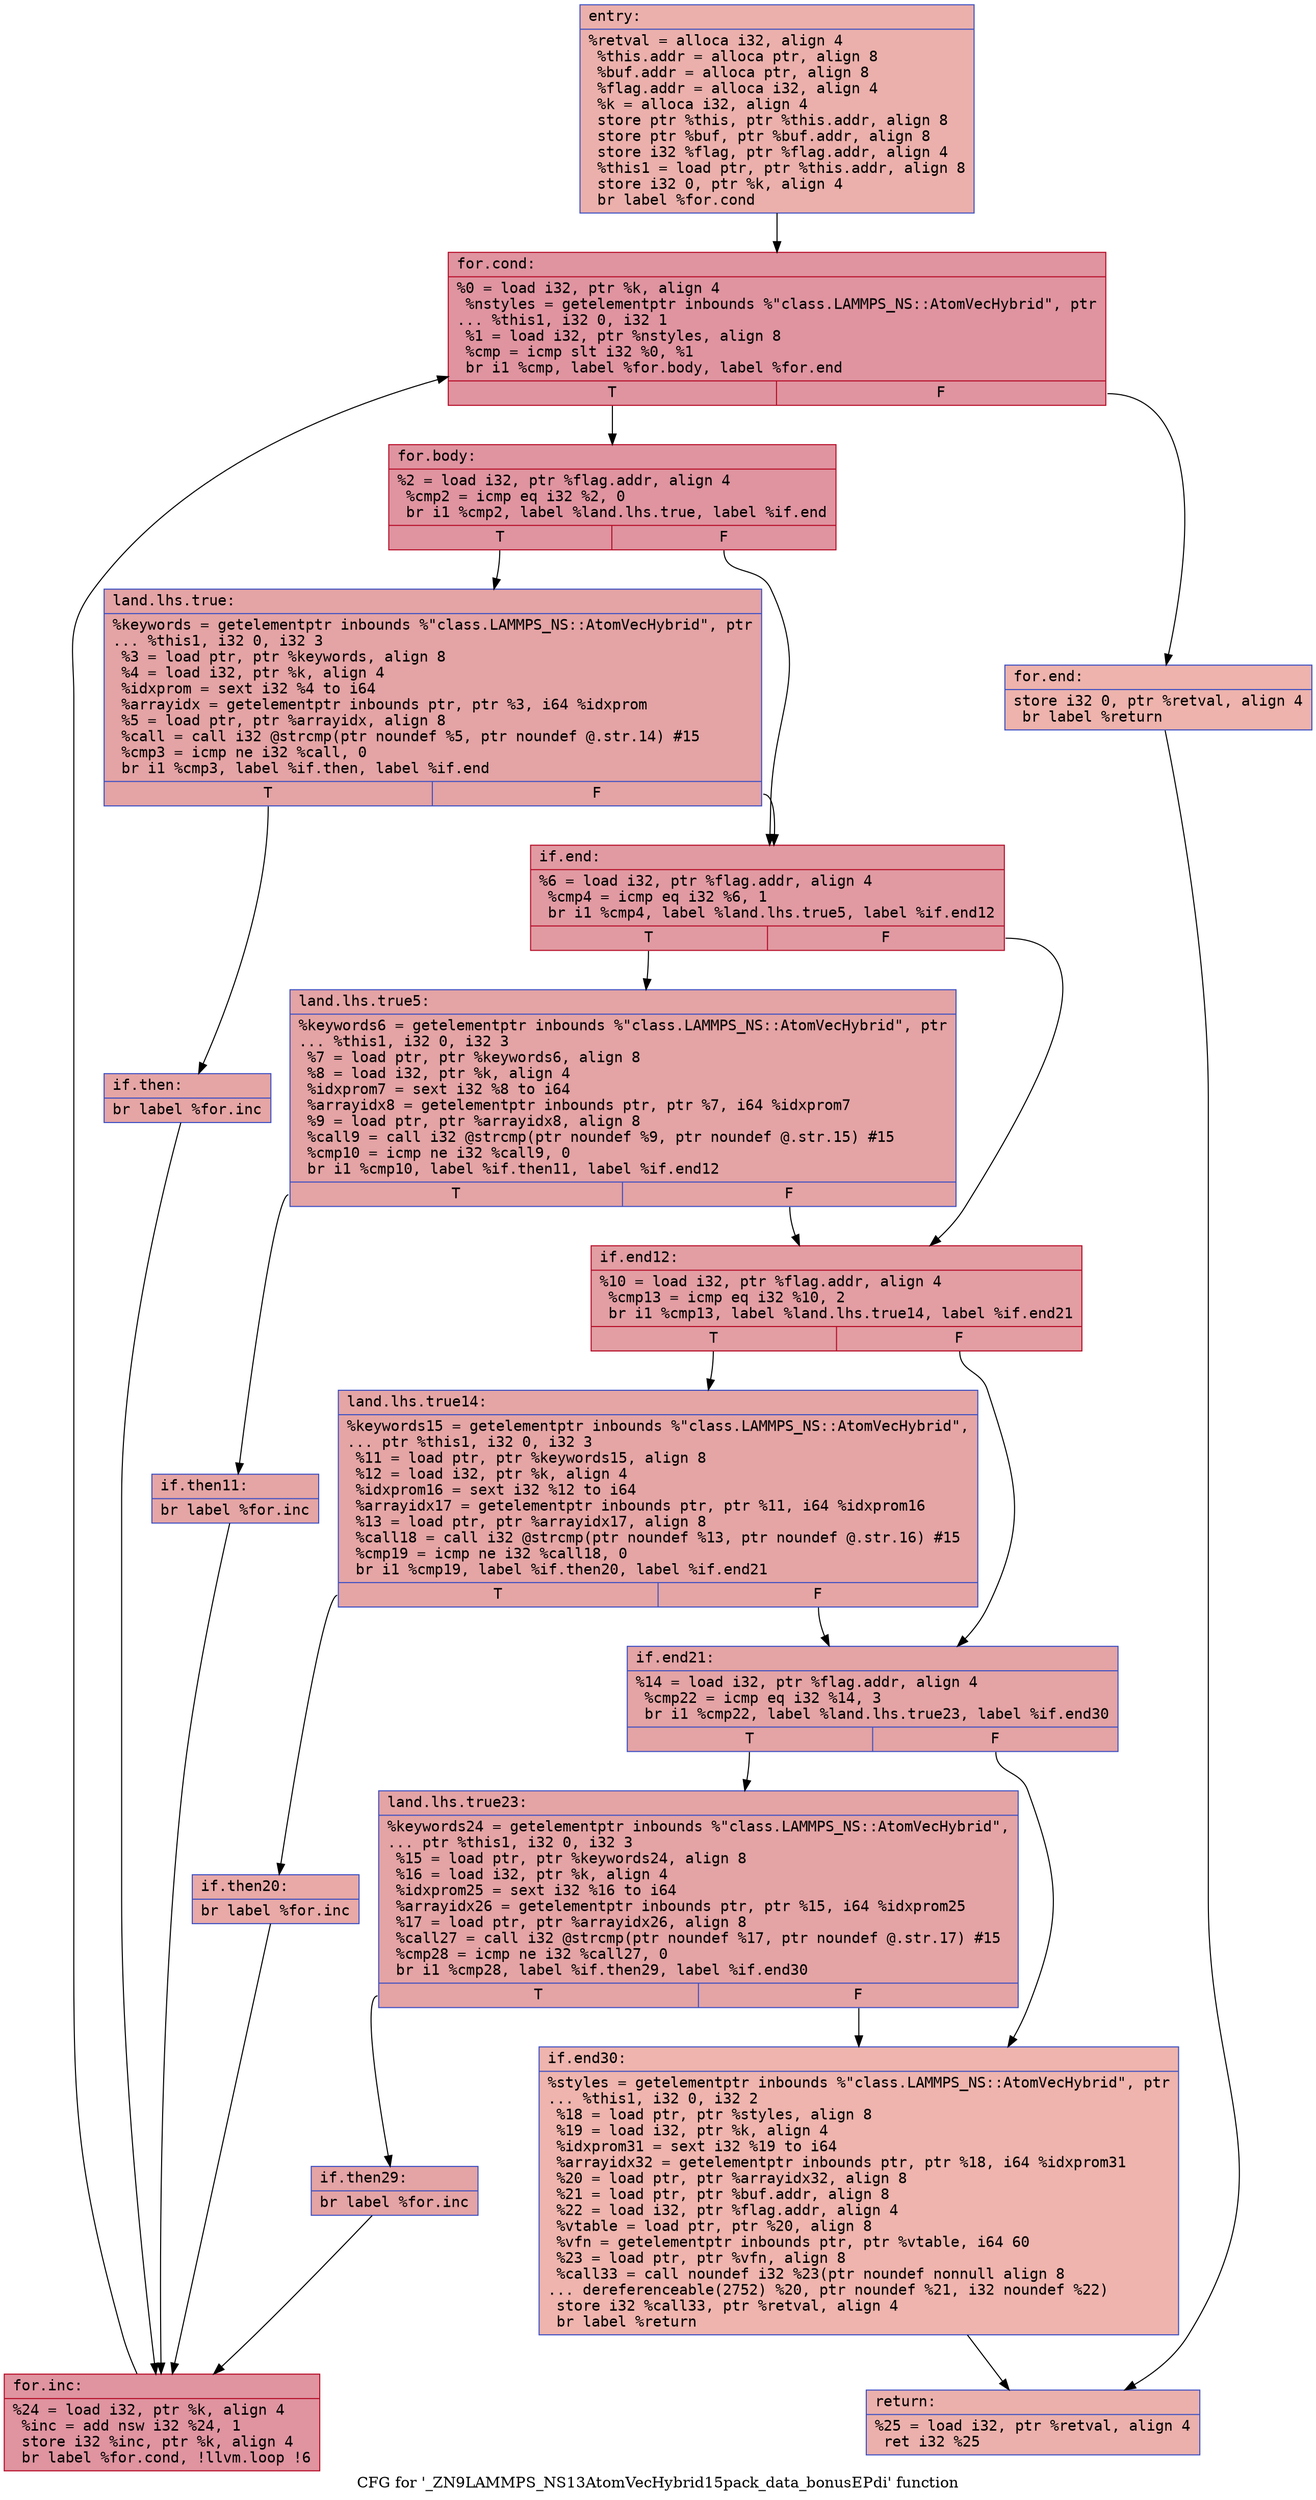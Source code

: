 digraph "CFG for '_ZN9LAMMPS_NS13AtomVecHybrid15pack_data_bonusEPdi' function" {
	label="CFG for '_ZN9LAMMPS_NS13AtomVecHybrid15pack_data_bonusEPdi' function";

	Node0x557e2af9f990 [shape=record,color="#3d50c3ff", style=filled, fillcolor="#d24b4070" fontname="Courier",label="{entry:\l|  %retval = alloca i32, align 4\l  %this.addr = alloca ptr, align 8\l  %buf.addr = alloca ptr, align 8\l  %flag.addr = alloca i32, align 4\l  %k = alloca i32, align 4\l  store ptr %this, ptr %this.addr, align 8\l  store ptr %buf, ptr %buf.addr, align 8\l  store i32 %flag, ptr %flag.addr, align 4\l  %this1 = load ptr, ptr %this.addr, align 8\l  store i32 0, ptr %k, align 4\l  br label %for.cond\l}"];
	Node0x557e2af9f990 -> Node0x557e2af9ffa0[tooltip="entry -> for.cond\nProbability 100.00%" ];
	Node0x557e2af9ffa0 [shape=record,color="#b70d28ff", style=filled, fillcolor="#b70d2870" fontname="Courier",label="{for.cond:\l|  %0 = load i32, ptr %k, align 4\l  %nstyles = getelementptr inbounds %\"class.LAMMPS_NS::AtomVecHybrid\", ptr\l... %this1, i32 0, i32 1\l  %1 = load i32, ptr %nstyles, align 8\l  %cmp = icmp slt i32 %0, %1\l  br i1 %cmp, label %for.body, label %for.end\l|{<s0>T|<s1>F}}"];
	Node0x557e2af9ffa0:s0 -> Node0x557e2af9f870[tooltip="for.cond -> for.body\nProbability 96.88%" ];
	Node0x557e2af9ffa0:s1 -> Node0x557e2af9f8f0[tooltip="for.cond -> for.end\nProbability 3.12%" ];
	Node0x557e2af9f870 [shape=record,color="#b70d28ff", style=filled, fillcolor="#b70d2870" fontname="Courier",label="{for.body:\l|  %2 = load i32, ptr %flag.addr, align 4\l  %cmp2 = icmp eq i32 %2, 0\l  br i1 %cmp2, label %land.lhs.true, label %if.end\l|{<s0>T|<s1>F}}"];
	Node0x557e2af9f870:s0 -> Node0x557e2afa06c0[tooltip="for.body -> land.lhs.true\nProbability 37.50%" ];
	Node0x557e2af9f870:s1 -> Node0x557e2afa0740[tooltip="for.body -> if.end\nProbability 62.50%" ];
	Node0x557e2afa06c0 [shape=record,color="#3d50c3ff", style=filled, fillcolor="#c32e3170" fontname="Courier",label="{land.lhs.true:\l|  %keywords = getelementptr inbounds %\"class.LAMMPS_NS::AtomVecHybrid\", ptr\l... %this1, i32 0, i32 3\l  %3 = load ptr, ptr %keywords, align 8\l  %4 = load i32, ptr %k, align 4\l  %idxprom = sext i32 %4 to i64\l  %arrayidx = getelementptr inbounds ptr, ptr %3, i64 %idxprom\l  %5 = load ptr, ptr %arrayidx, align 8\l  %call = call i32 @strcmp(ptr noundef %5, ptr noundef @.str.14) #15\l  %cmp3 = icmp ne i32 %call, 0\l  br i1 %cmp3, label %if.then, label %if.end\l|{<s0>T|<s1>F}}"];
	Node0x557e2afa06c0:s0 -> Node0x557e2afa0e30[tooltip="land.lhs.true -> if.then\nProbability 62.50%" ];
	Node0x557e2afa06c0:s1 -> Node0x557e2afa0740[tooltip="land.lhs.true -> if.end\nProbability 37.50%" ];
	Node0x557e2afa0e30 [shape=record,color="#3d50c3ff", style=filled, fillcolor="#c5333470" fontname="Courier",label="{if.then:\l|  br label %for.inc\l}"];
	Node0x557e2afa0e30 -> Node0x557e2afa0f50[tooltip="if.then -> for.inc\nProbability 100.00%" ];
	Node0x557e2afa0740 [shape=record,color="#b70d28ff", style=filled, fillcolor="#bb1b2c70" fontname="Courier",label="{if.end:\l|  %6 = load i32, ptr %flag.addr, align 4\l  %cmp4 = icmp eq i32 %6, 1\l  br i1 %cmp4, label %land.lhs.true5, label %if.end12\l|{<s0>T|<s1>F}}"];
	Node0x557e2afa0740:s0 -> Node0x557e2afa12e0[tooltip="if.end -> land.lhs.true5\nProbability 50.00%" ];
	Node0x557e2afa0740:s1 -> Node0x557e2afa1360[tooltip="if.end -> if.end12\nProbability 50.00%" ];
	Node0x557e2afa12e0 [shape=record,color="#3d50c3ff", style=filled, fillcolor="#c32e3170" fontname="Courier",label="{land.lhs.true5:\l|  %keywords6 = getelementptr inbounds %\"class.LAMMPS_NS::AtomVecHybrid\", ptr\l... %this1, i32 0, i32 3\l  %7 = load ptr, ptr %keywords6, align 8\l  %8 = load i32, ptr %k, align 4\l  %idxprom7 = sext i32 %8 to i64\l  %arrayidx8 = getelementptr inbounds ptr, ptr %7, i64 %idxprom7\l  %9 = load ptr, ptr %arrayidx8, align 8\l  %call9 = call i32 @strcmp(ptr noundef %9, ptr noundef @.str.15) #15\l  %cmp10 = icmp ne i32 %call9, 0\l  br i1 %cmp10, label %if.then11, label %if.end12\l|{<s0>T|<s1>F}}"];
	Node0x557e2afa12e0:s0 -> Node0x557e2afa1a70[tooltip="land.lhs.true5 -> if.then11\nProbability 62.50%" ];
	Node0x557e2afa12e0:s1 -> Node0x557e2afa1360[tooltip="land.lhs.true5 -> if.end12\nProbability 37.50%" ];
	Node0x557e2afa1a70 [shape=record,color="#3d50c3ff", style=filled, fillcolor="#c5333470" fontname="Courier",label="{if.then11:\l|  br label %for.inc\l}"];
	Node0x557e2afa1a70 -> Node0x557e2afa0f50[tooltip="if.then11 -> for.inc\nProbability 100.00%" ];
	Node0x557e2afa1360 [shape=record,color="#b70d28ff", style=filled, fillcolor="#be242e70" fontname="Courier",label="{if.end12:\l|  %10 = load i32, ptr %flag.addr, align 4\l  %cmp13 = icmp eq i32 %10, 2\l  br i1 %cmp13, label %land.lhs.true14, label %if.end21\l|{<s0>T|<s1>F}}"];
	Node0x557e2afa1360:s0 -> Node0x557e2afa1d40[tooltip="if.end12 -> land.lhs.true14\nProbability 50.00%" ];
	Node0x557e2afa1360:s1 -> Node0x557e2afa1dc0[tooltip="if.end12 -> if.end21\nProbability 50.00%" ];
	Node0x557e2afa1d40 [shape=record,color="#3d50c3ff", style=filled, fillcolor="#c5333470" fontname="Courier",label="{land.lhs.true14:\l|  %keywords15 = getelementptr inbounds %\"class.LAMMPS_NS::AtomVecHybrid\",\l... ptr %this1, i32 0, i32 3\l  %11 = load ptr, ptr %keywords15, align 8\l  %12 = load i32, ptr %k, align 4\l  %idxprom16 = sext i32 %12 to i64\l  %arrayidx17 = getelementptr inbounds ptr, ptr %11, i64 %idxprom16\l  %13 = load ptr, ptr %arrayidx17, align 8\l  %call18 = call i32 @strcmp(ptr noundef %13, ptr noundef @.str.16) #15\l  %cmp19 = icmp ne i32 %call18, 0\l  br i1 %cmp19, label %if.then20, label %if.end21\l|{<s0>T|<s1>F}}"];
	Node0x557e2afa1d40:s0 -> Node0x557e2afa24d0[tooltip="land.lhs.true14 -> if.then20\nProbability 62.50%" ];
	Node0x557e2afa1d40:s1 -> Node0x557e2afa1dc0[tooltip="land.lhs.true14 -> if.end21\nProbability 37.50%" ];
	Node0x557e2afa24d0 [shape=record,color="#3d50c3ff", style=filled, fillcolor="#ca3b3770" fontname="Courier",label="{if.then20:\l|  br label %for.inc\l}"];
	Node0x557e2afa24d0 -> Node0x557e2afa0f50[tooltip="if.then20 -> for.inc\nProbability 100.00%" ];
	Node0x557e2afa1dc0 [shape=record,color="#3d50c3ff", style=filled, fillcolor="#c32e3170" fontname="Courier",label="{if.end21:\l|  %14 = load i32, ptr %flag.addr, align 4\l  %cmp22 = icmp eq i32 %14, 3\l  br i1 %cmp22, label %land.lhs.true23, label %if.end30\l|{<s0>T|<s1>F}}"];
	Node0x557e2afa1dc0:s0 -> Node0x557e2afa27a0[tooltip="if.end21 -> land.lhs.true23\nProbability 96.88%" ];
	Node0x557e2afa1dc0:s1 -> Node0x557e2afa2820[tooltip="if.end21 -> if.end30\nProbability 3.12%" ];
	Node0x557e2afa27a0 [shape=record,color="#3d50c3ff", style=filled, fillcolor="#c32e3170" fontname="Courier",label="{land.lhs.true23:\l|  %keywords24 = getelementptr inbounds %\"class.LAMMPS_NS::AtomVecHybrid\",\l... ptr %this1, i32 0, i32 3\l  %15 = load ptr, ptr %keywords24, align 8\l  %16 = load i32, ptr %k, align 4\l  %idxprom25 = sext i32 %16 to i64\l  %arrayidx26 = getelementptr inbounds ptr, ptr %15, i64 %idxprom25\l  %17 = load ptr, ptr %arrayidx26, align 8\l  %call27 = call i32 @strcmp(ptr noundef %17, ptr noundef @.str.17) #15\l  %cmp28 = icmp ne i32 %call27, 0\l  br i1 %cmp28, label %if.then29, label %if.end30\l|{<s0>T|<s1>F}}"];
	Node0x557e2afa27a0:s0 -> Node0x557e2afa1240[tooltip="land.lhs.true23 -> if.then29\nProbability 96.88%" ];
	Node0x557e2afa27a0:s1 -> Node0x557e2afa2820[tooltip="land.lhs.true23 -> if.end30\nProbability 3.12%" ];
	Node0x557e2afa1240 [shape=record,color="#3d50c3ff", style=filled, fillcolor="#c32e3170" fontname="Courier",label="{if.then29:\l|  br label %for.inc\l}"];
	Node0x557e2afa1240 -> Node0x557e2afa0f50[tooltip="if.then29 -> for.inc\nProbability 100.00%" ];
	Node0x557e2afa2820 [shape=record,color="#3d50c3ff", style=filled, fillcolor="#d8564670" fontname="Courier",label="{if.end30:\l|  %styles = getelementptr inbounds %\"class.LAMMPS_NS::AtomVecHybrid\", ptr\l... %this1, i32 0, i32 2\l  %18 = load ptr, ptr %styles, align 8\l  %19 = load i32, ptr %k, align 4\l  %idxprom31 = sext i32 %19 to i64\l  %arrayidx32 = getelementptr inbounds ptr, ptr %18, i64 %idxprom31\l  %20 = load ptr, ptr %arrayidx32, align 8\l  %21 = load ptr, ptr %buf.addr, align 8\l  %22 = load i32, ptr %flag.addr, align 4\l  %vtable = load ptr, ptr %20, align 8\l  %vfn = getelementptr inbounds ptr, ptr %vtable, i64 60\l  %23 = load ptr, ptr %vfn, align 8\l  %call33 = call noundef i32 %23(ptr noundef nonnull align 8\l... dereferenceable(2752) %20, ptr noundef %21, i32 noundef %22)\l  store i32 %call33, ptr %retval, align 4\l  br label %return\l}"];
	Node0x557e2afa2820 -> Node0x557e2afa3c10[tooltip="if.end30 -> return\nProbability 100.00%" ];
	Node0x557e2afa0f50 [shape=record,color="#b70d28ff", style=filled, fillcolor="#b70d2870" fontname="Courier",label="{for.inc:\l|  %24 = load i32, ptr %k, align 4\l  %inc = add nsw i32 %24, 1\l  store i32 %inc, ptr %k, align 4\l  br label %for.cond, !llvm.loop !6\l}"];
	Node0x557e2afa0f50 -> Node0x557e2af9ffa0[tooltip="for.inc -> for.cond\nProbability 100.00%" ];
	Node0x557e2af9f8f0 [shape=record,color="#3d50c3ff", style=filled, fillcolor="#d6524470" fontname="Courier",label="{for.end:\l|  store i32 0, ptr %retval, align 4\l  br label %return\l}"];
	Node0x557e2af9f8f0 -> Node0x557e2afa3c10[tooltip="for.end -> return\nProbability 100.00%" ];
	Node0x557e2afa3c10 [shape=record,color="#3d50c3ff", style=filled, fillcolor="#d24b4070" fontname="Courier",label="{return:\l|  %25 = load i32, ptr %retval, align 4\l  ret i32 %25\l}"];
}
